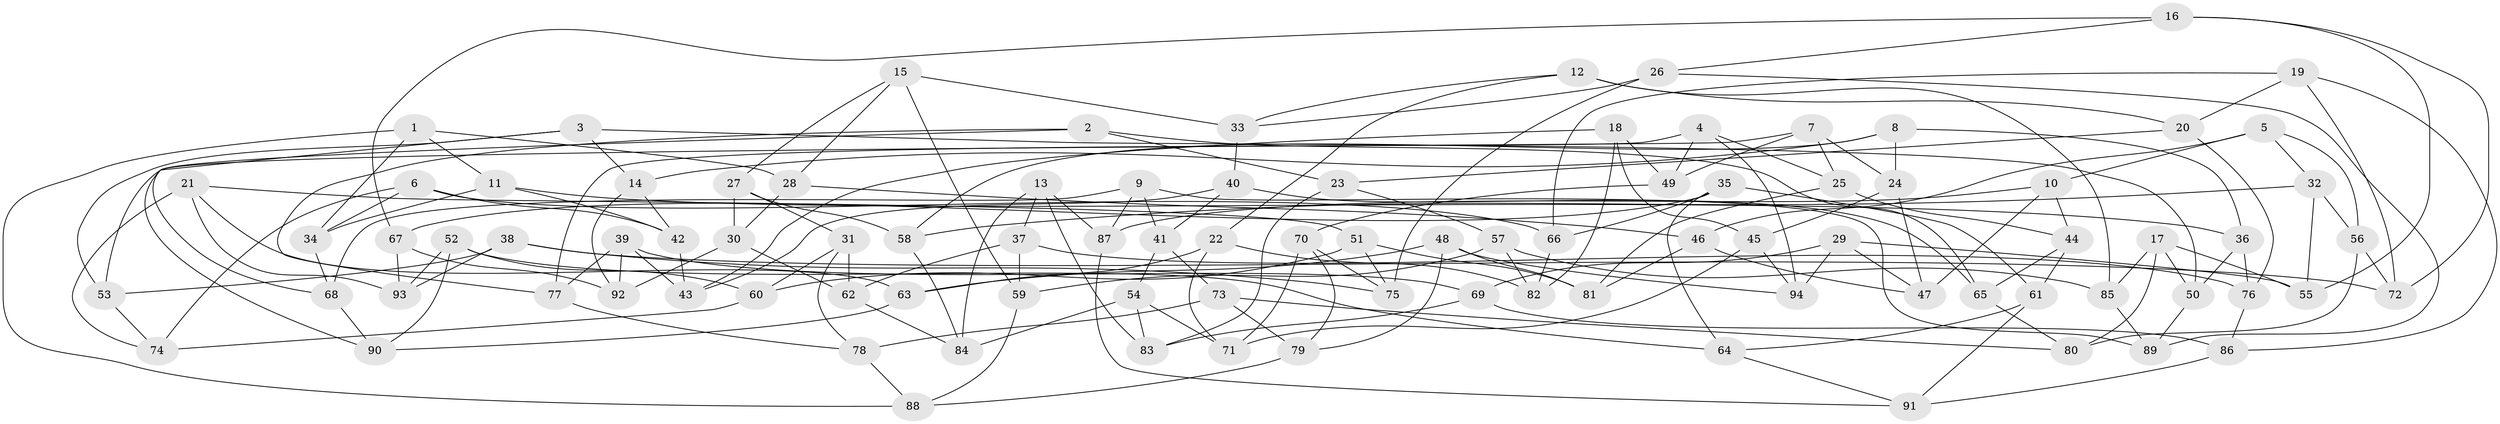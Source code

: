 // Generated by graph-tools (version 1.1) at 2025/37/03/09/25 02:37:54]
// undirected, 94 vertices, 188 edges
graph export_dot {
graph [start="1"]
  node [color=gray90,style=filled];
  1;
  2;
  3;
  4;
  5;
  6;
  7;
  8;
  9;
  10;
  11;
  12;
  13;
  14;
  15;
  16;
  17;
  18;
  19;
  20;
  21;
  22;
  23;
  24;
  25;
  26;
  27;
  28;
  29;
  30;
  31;
  32;
  33;
  34;
  35;
  36;
  37;
  38;
  39;
  40;
  41;
  42;
  43;
  44;
  45;
  46;
  47;
  48;
  49;
  50;
  51;
  52;
  53;
  54;
  55;
  56;
  57;
  58;
  59;
  60;
  61;
  62;
  63;
  64;
  65;
  66;
  67;
  68;
  69;
  70;
  71;
  72;
  73;
  74;
  75;
  76;
  77;
  78;
  79;
  80;
  81;
  82;
  83;
  84;
  85;
  86;
  87;
  88;
  89;
  90;
  91;
  92;
  93;
  94;
  1 -- 88;
  1 -- 11;
  1 -- 34;
  1 -- 28;
  2 -- 23;
  2 -- 65;
  2 -- 77;
  2 -- 90;
  3 -- 53;
  3 -- 14;
  3 -- 68;
  3 -- 50;
  4 -- 77;
  4 -- 94;
  4 -- 49;
  4 -- 25;
  5 -- 10;
  5 -- 56;
  5 -- 32;
  5 -- 46;
  6 -- 42;
  6 -- 74;
  6 -- 66;
  6 -- 34;
  7 -- 49;
  7 -- 24;
  7 -- 25;
  7 -- 53;
  8 -- 36;
  8 -- 58;
  8 -- 14;
  8 -- 24;
  9 -- 87;
  9 -- 41;
  9 -- 68;
  9 -- 89;
  10 -- 47;
  10 -- 44;
  10 -- 87;
  11 -- 36;
  11 -- 34;
  11 -- 42;
  12 -- 22;
  12 -- 20;
  12 -- 85;
  12 -- 33;
  13 -- 84;
  13 -- 83;
  13 -- 87;
  13 -- 37;
  14 -- 42;
  14 -- 92;
  15 -- 59;
  15 -- 28;
  15 -- 33;
  15 -- 27;
  16 -- 67;
  16 -- 72;
  16 -- 55;
  16 -- 26;
  17 -- 55;
  17 -- 80;
  17 -- 85;
  17 -- 50;
  18 -- 43;
  18 -- 45;
  18 -- 49;
  18 -- 82;
  19 -- 72;
  19 -- 86;
  19 -- 20;
  19 -- 66;
  20 -- 76;
  20 -- 23;
  21 -- 74;
  21 -- 93;
  21 -- 51;
  21 -- 63;
  22 -- 82;
  22 -- 63;
  22 -- 71;
  23 -- 57;
  23 -- 83;
  24 -- 47;
  24 -- 45;
  25 -- 44;
  25 -- 81;
  26 -- 33;
  26 -- 75;
  26 -- 89;
  27 -- 58;
  27 -- 31;
  27 -- 30;
  28 -- 30;
  28 -- 46;
  29 -- 94;
  29 -- 69;
  29 -- 55;
  29 -- 47;
  30 -- 62;
  30 -- 92;
  31 -- 60;
  31 -- 62;
  31 -- 78;
  32 -- 55;
  32 -- 58;
  32 -- 56;
  33 -- 40;
  34 -- 68;
  35 -- 67;
  35 -- 66;
  35 -- 61;
  35 -- 64;
  36 -- 76;
  36 -- 50;
  37 -- 59;
  37 -- 76;
  37 -- 62;
  38 -- 53;
  38 -- 75;
  38 -- 93;
  38 -- 72;
  39 -- 77;
  39 -- 43;
  39 -- 69;
  39 -- 92;
  40 -- 43;
  40 -- 65;
  40 -- 41;
  41 -- 73;
  41 -- 54;
  42 -- 43;
  44 -- 65;
  44 -- 61;
  45 -- 94;
  45 -- 71;
  46 -- 81;
  46 -- 47;
  48 -- 81;
  48 -- 79;
  48 -- 94;
  48 -- 63;
  49 -- 70;
  50 -- 89;
  51 -- 81;
  51 -- 60;
  51 -- 75;
  52 -- 93;
  52 -- 64;
  52 -- 60;
  52 -- 90;
  53 -- 74;
  54 -- 71;
  54 -- 83;
  54 -- 84;
  56 -- 80;
  56 -- 72;
  57 -- 82;
  57 -- 59;
  57 -- 85;
  58 -- 84;
  59 -- 88;
  60 -- 74;
  61 -- 91;
  61 -- 64;
  62 -- 84;
  63 -- 90;
  64 -- 91;
  65 -- 80;
  66 -- 82;
  67 -- 92;
  67 -- 93;
  68 -- 90;
  69 -- 86;
  69 -- 83;
  70 -- 71;
  70 -- 75;
  70 -- 79;
  73 -- 78;
  73 -- 80;
  73 -- 79;
  76 -- 86;
  77 -- 78;
  78 -- 88;
  79 -- 88;
  85 -- 89;
  86 -- 91;
  87 -- 91;
}
